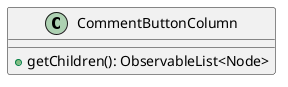 @startuml

    class CommentButtonColumn {
        +getChildren(): ObservableList<Node>
    }

@enduml
